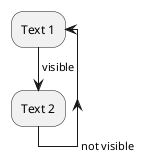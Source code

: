 {
  "sha1": "p4g8fv3y7i38h17bgx029yxxpupwlus",
  "insertion": {
    "when": "2024-06-04T17:28:40.680Z",
    "url": "https://github.com/plantuml/plantuml/issues/727",
    "user": "plantuml@gmail.com"
  }
}
@startuml
repeat :Text 1;
-> visible;

:Text 2;
-> not visible;
@enduml
